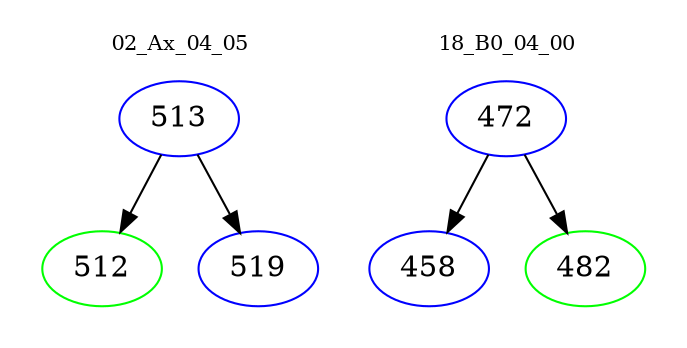 digraph{
subgraph cluster_0 {
color = white
label = "02_Ax_04_05";
fontsize=10;
T0_513 [label="513", color="blue"]
T0_513 -> T0_512 [color="black"]
T0_512 [label="512", color="green"]
T0_513 -> T0_519 [color="black"]
T0_519 [label="519", color="blue"]
}
subgraph cluster_1 {
color = white
label = "18_B0_04_00";
fontsize=10;
T1_472 [label="472", color="blue"]
T1_472 -> T1_458 [color="black"]
T1_458 [label="458", color="blue"]
T1_472 -> T1_482 [color="black"]
T1_482 [label="482", color="green"]
}
}
